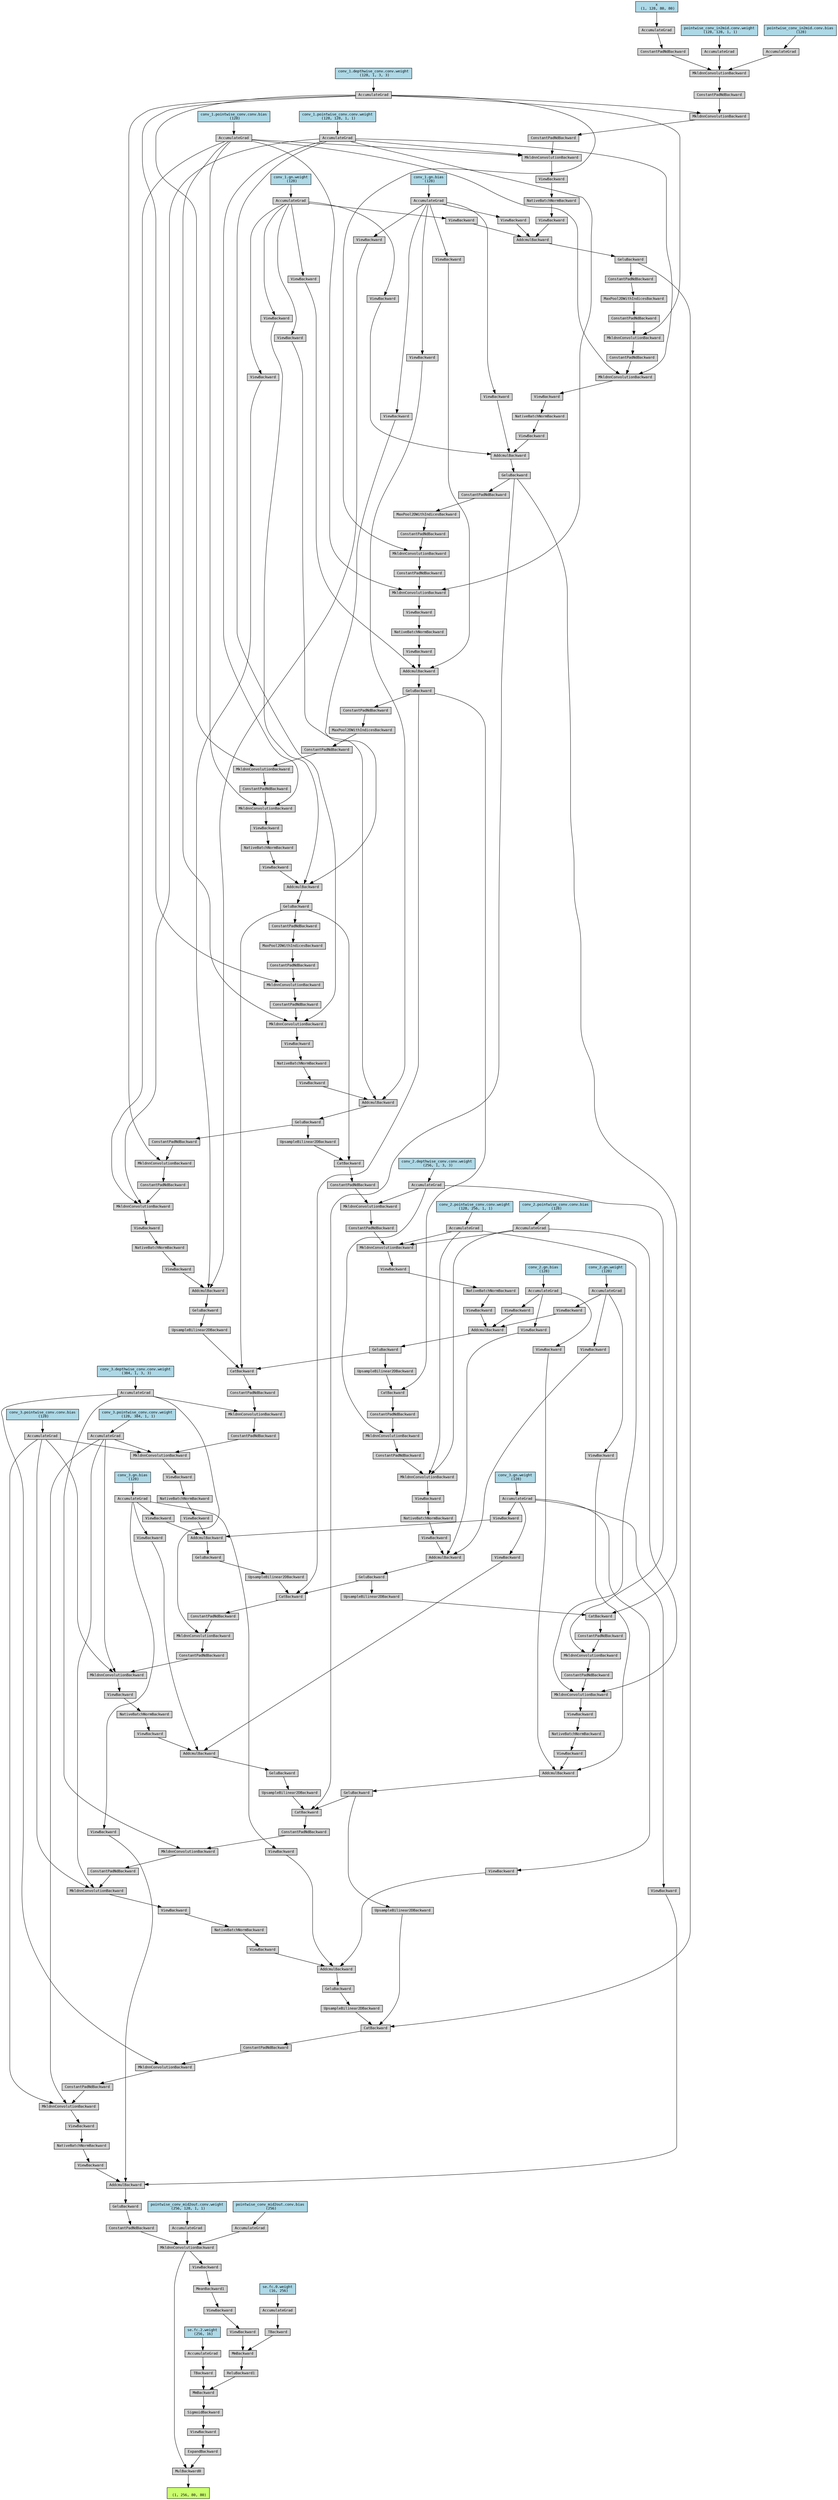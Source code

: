 digraph {
	graph [size="77.55,77.55"]
	node [align=left fontname=monospace fontsize=10 height=0.2 ranksep=0.1 shape=box style=filled]
	2889042930712 [label="
 (1, 256, 80, 80)" fillcolor=darkolivegreen1]
	2889042896600 [label=MulBackward0]
	2889042896656 -> 2889042896600
	2889042896656 [label=MkldnnConvolutionBackward]
	2889042896768 -> 2889042896656
	2889042896768 [label=ConstantPadNdBackward]
	2889042896992 -> 2889042896768
	2889042896992 [label=GeluBackward]
	2889042897104 -> 2889042896992
	2889042897104 [label=AddcmulBackward]
	2889042897216 -> 2889042897104
	2889042897216 [label=ViewBackward]
	2889042897440 -> 2889042897216
	2889042928192 [label="conv_3.gn.bias
 (128)" fillcolor=lightblue]
	2889042928192 -> 2889042897440
	2889042897440 [label=AccumulateGrad]
	2889042897272 -> 2889042897104
	2889042897272 [label=ViewBackward]
	2889042897496 -> 2889042897272
	2889042897496 [label=NativeBatchNormBackward]
	2889042897608 -> 2889042897496
	2889042897608 [label=ViewBackward]
	2889042897720 -> 2889042897608
	2889042897720 [label=MkldnnConvolutionBackward]
	2889042897832 -> 2889042897720
	2889042897832 [label=ConstantPadNdBackward]
	2889042898056 -> 2889042897832
	2889042898056 [label=MkldnnConvolutionBackward]
	2889042898168 -> 2889042898056
	2889042898168 [label=ConstantPadNdBackward]
	2889042898336 -> 2889042898168
	2889042898336 [label=CatBackward]
	2889042898448 -> 2889042898336
	2889042898448 [label=GeluBackward]
	2889042898672 -> 2889042898448
	2889042898672 [label=AddcmulBackward]
	2889042898784 -> 2889042898672
	2889042898784 [label=ViewBackward]
	2889043013760 -> 2889042898784
	2889042803520 [label="conv_1.gn.bias
 (128)" fillcolor=lightblue]
	2889042803520 -> 2889043013760
	2889043013760 [label=AccumulateGrad]
	2889042898840 -> 2889042898672
	2889042898840 [label=ViewBackward]
	2889043013816 -> 2889042898840
	2889043013816 [label=NativeBatchNormBackward]
	2889043013928 -> 2889043013816
	2889043013928 [label=ViewBackward]
	2889043014040 -> 2889043013928
	2889043014040 [label=MkldnnConvolutionBackward]
	2889043014208 -> 2889043014040
	2889043014208 [label=ConstantPadNdBackward]
	2889043014432 -> 2889043014208
	2889043014432 [label=MkldnnConvolutionBackward]
	2889043014600 -> 2889043014432
	2889043014600 [label=ConstantPadNdBackward]
	2889043014768 -> 2889043014600
	2889043014768 [label=MkldnnConvolutionBackward]
	2889043014936 -> 2889043014768
	2889043014936 [label=ConstantPadNdBackward]
	2889043015160 -> 2889043014936
	2889042928696 [label="x
 (1, 128, 80, 80)" fillcolor=lightblue]
	2889042928696 -> 2889043015160
	2889043015160 [label=AccumulateGrad]
	2889043014992 -> 2889043014768
	2889042802080 [label="pointwise_conv_in2mid.conv.weight
 (128, 128, 1, 1)" fillcolor=lightblue]
	2889042802080 -> 2889043014992
	2889043014992 [label=AccumulateGrad]
	2889043015048 -> 2889043014768
	2889042802152 [label="pointwise_conv_in2mid.conv.bias
 (128)" fillcolor=lightblue]
	2889042802152 -> 2889043015048
	2889043015048 [label=AccumulateGrad]
	2889043014656 -> 2889043014432
	2889042802944 [label="conv_1.depthwise_conv.conv.weight
 (128, 1, 3, 3)" fillcolor=lightblue]
	2889042802944 -> 2889043014656
	2889043014656 [label=AccumulateGrad]
	2889043014264 -> 2889043014040
	2889042803160 [label="conv_1.pointwise_conv.conv.weight
 (128, 128, 1, 1)" fillcolor=lightblue]
	2889042803160 -> 2889043014264
	2889043014264 [label=AccumulateGrad]
	2889043014320 -> 2889043014040
	2889042803232 [label="conv_1.pointwise_conv.conv.bias
 (128)" fillcolor=lightblue]
	2889042803232 -> 2889043014320
	2889043014320 [label=AccumulateGrad]
	2889042898896 -> 2889042898672
	2889042898896 [label=ViewBackward]
	2889043013872 -> 2889042898896
	2889042803376 [label="conv_1.gn.weight
 (128)" fillcolor=lightblue]
	2889042803376 -> 2889043013872
	2889043013872 [label=AccumulateGrad]
	2889042898504 -> 2889042898336
	2889042898504 [label=UpsampleBilinear2DBackward]
	2889042898728 -> 2889042898504
	2889042898728 [label=GeluBackward]
	2889043013984 -> 2889042898728
	2889043013984 [label=AddcmulBackward]
	2889043014376 -> 2889043013984
	2889043014376 [label=ViewBackward]
	2889043014824 -> 2889043014376
	2889042804384 [label="conv_2.gn.bias
 (128)" fillcolor=lightblue]
	2889042804384 -> 2889043014824
	2889043014824 [label=AccumulateGrad]
	2889043014712 -> 2889043013984
	2889043014712 [label=ViewBackward]
	2889043015384 -> 2889043014712
	2889043015384 [label=NativeBatchNormBackward]
	2889043015216 -> 2889043015384
	2889043015216 [label=ViewBackward]
	2889043015328 -> 2889043015216
	2889043015328 [label=MkldnnConvolutionBackward]
	2889043015608 -> 2889043015328
	2889043015608 [label=ConstantPadNdBackward]
	2889043015832 -> 2889043015608
	2889043015832 [label=MkldnnConvolutionBackward]
	2889043015944 -> 2889043015832
	2889043015944 [label=ConstantPadNdBackward]
	2889043016112 -> 2889043015944
	2889043016112 [label=CatBackward]
	2889043016224 -> 2889043016112
	2889043016224 [label=GeluBackward]
	2889043016392 -> 2889043016224
	2889043016392 [label=AddcmulBackward]
	2889043016560 -> 2889043016392
	2889043016560 [label=ViewBackward]
	2889043013760 -> 2889043016560
	2889043016616 -> 2889043016392
	2889043016616 [label=ViewBackward]
	2889043016784 -> 2889043016616
	2889043016784 [label=NativeBatchNormBackward]
	2889043016952 -> 2889043016784
	2889043016952 [label=ViewBackward]
	2889043017064 -> 2889043016952
	2889043017064 [label=MkldnnConvolutionBackward]
	2889043017232 -> 2889043017064
	2889043017232 [label=ConstantPadNdBackward]
	2889043017344 -> 2889043017232
	2889043017344 [label=MkldnnConvolutionBackward]
	2889043017512 -> 2889043017344
	2889043017512 [label=ConstantPadNdBackward]
	2889043017624 -> 2889043017512
	2889043017624 [label=MaxPool2DWithIndicesBackward]
	2889043026048 -> 2889043017624
	2889043026048 [label=ConstantPadNdBackward]
	2889042898448 -> 2889043026048
	2889043014656 -> 2889043017344
	2889043014264 -> 2889043017064
	2889043014320 -> 2889043017064
	2889043016672 -> 2889043016392
	2889043016672 [label=ViewBackward]
	2889043013872 -> 2889043016672
	2889043016280 -> 2889043016112
	2889043016280 [label=UpsampleBilinear2DBackward]
	2889043016448 -> 2889043016280
	2889043016448 [label=GeluBackward]
	2889043016896 -> 2889043016448
	2889043016896 [label=AddcmulBackward]
	2889043017120 -> 2889043016896
	2889043017120 [label=ViewBackward]
	2889043014824 -> 2889043017120
	2889043017288 -> 2889043016896
	2889043017288 [label=ViewBackward]
	2889043017680 -> 2889043017288
	2889043017680 [label=NativeBatchNormBackward]
	2889043026216 -> 2889043017680
	2889043026216 [label=ViewBackward]
	2889043026384 -> 2889043026216
	2889043026384 [label=MkldnnConvolutionBackward]
	2889043026496 -> 2889043026384
	2889043026496 [label=ConstantPadNdBackward]
	2889043026608 -> 2889043026496
	2889043026608 [label=MkldnnConvolutionBackward]
	2889043026720 -> 2889043026608
	2889043026720 [label=ConstantPadNdBackward]
	2889043026832 -> 2889043026720
	2889043026832 [label=CatBackward]
	2889043026944 -> 2889043026832
	2889043026944 [label=GeluBackward]
	2889043027112 -> 2889043026944
	2889043027112 [label=AddcmulBackward]
	2889043027224 -> 2889043027112
	2889043027224 [label=ViewBackward]
	2889043013760 -> 2889043027224
	2889043027280 -> 2889043027112
	2889043027280 [label=ViewBackward]
	2889043027448 -> 2889043027280
	2889043027448 [label=NativeBatchNormBackward]
	2889043027616 -> 2889043027448
	2889043027616 [label=ViewBackward]
	2889043027728 -> 2889043027616
	2889043027728 [label=MkldnnConvolutionBackward]
	2889043027896 -> 2889043027728
	2889043027896 [label=ConstantPadNdBackward]
	2889043028008 -> 2889043027896
	2889043028008 [label=MkldnnConvolutionBackward]
	2889043028176 -> 2889043028008
	2889043028176 [label=ConstantPadNdBackward]
	2889043028288 -> 2889043028176
	2889043028288 [label=MaxPool2DWithIndicesBackward]
	2889043028456 -> 2889043028288
	2889043028456 [label=ConstantPadNdBackward]
	2889043016224 -> 2889043028456
	2889043014656 -> 2889043028008
	2889043014264 -> 2889043027728
	2889043014320 -> 2889043027728
	2889043027336 -> 2889043027112
	2889043027336 [label=ViewBackward]
	2889043013872 -> 2889043027336
	2889043027000 -> 2889043026832
	2889043027000 [label=UpsampleBilinear2DBackward]
	2889043027168 -> 2889043027000
	2889043027168 [label=GeluBackward]
	2889043027560 -> 2889043027168
	2889043027560 [label=AddcmulBackward]
	2889043027784 -> 2889043027560
	2889043027784 [label=ViewBackward]
	2889043014824 -> 2889043027784
	2889043027952 -> 2889043027560
	2889043027952 [label=ViewBackward]
	2889043028344 -> 2889043027952
	2889043028344 [label=NativeBatchNormBackward]
	2889043028624 -> 2889043028344
	2889043028624 [label=ViewBackward]
	2889043028792 -> 2889043028624
	2889043028792 [label=MkldnnConvolutionBackward]
	2889043028904 -> 2889043028792
	2889043028904 [label=ConstantPadNdBackward]
	2889043029016 -> 2889043028904
	2889043029016 [label=MkldnnConvolutionBackward]
	2889043029128 -> 2889043029016
	2889043029128 [label=ConstantPadNdBackward]
	2889043029240 -> 2889043029128
	2889043029240 [label=CatBackward]
	2889043029352 -> 2889043029240
	2889043029352 [label=GeluBackward]
	2889043029520 -> 2889043029352
	2889043029520 [label=AddcmulBackward]
	2889043029632 -> 2889043029520
	2889043029632 [label=ViewBackward]
	2889043013760 -> 2889043029632
	2889043029688 -> 2889043029520
	2889043029688 [label=ViewBackward]
	2889043029856 -> 2889043029688
	2889043029856 [label=NativeBatchNormBackward]
	2889043046472 -> 2889043029856
	2889043046472 [label=ViewBackward]
	2889043046584 -> 2889043046472
	2889043046584 [label=MkldnnConvolutionBackward]
	2889043046752 -> 2889043046584
	2889043046752 [label=ConstantPadNdBackward]
	2889043046864 -> 2889043046752
	2889043046864 [label=MkldnnConvolutionBackward]
	2889043047032 -> 2889043046864
	2889043047032 [label=ConstantPadNdBackward]
	2889043047144 -> 2889043047032
	2889043047144 [label=MaxPool2DWithIndicesBackward]
	2889043047312 -> 2889043047144
	2889043047312 [label=ConstantPadNdBackward]
	2889043026944 -> 2889043047312
	2889043014656 -> 2889043046864
	2889043014264 -> 2889043046584
	2889043014320 -> 2889043046584
	2889043029744 -> 2889043029520
	2889043029744 [label=ViewBackward]
	2889043013872 -> 2889043029744
	2889043029408 -> 2889043029240
	2889043029408 [label=UpsampleBilinear2DBackward]
	2889043029576 -> 2889043029408
	2889043029576 [label=GeluBackward]
	2889043029968 -> 2889043029576
	2889043029968 [label=AddcmulBackward]
	2889043046640 -> 2889043029968
	2889043046640 [label=ViewBackward]
	2889043013760 -> 2889043046640
	2889043046808 -> 2889043029968
	2889043046808 [label=ViewBackward]
	2889043047200 -> 2889043046808
	2889043047200 [label=NativeBatchNormBackward]
	2889043047480 -> 2889043047200
	2889043047480 [label=ViewBackward]
	2889043047648 -> 2889043047480
	2889043047648 [label=MkldnnConvolutionBackward]
	2889043047760 -> 2889043047648
	2889043047760 [label=ConstantPadNdBackward]
	2889043047872 -> 2889043047760
	2889043047872 [label=MkldnnConvolutionBackward]
	2889043047984 -> 2889043047872
	2889043047984 [label=ConstantPadNdBackward]
	2889043048096 -> 2889043047984
	2889043048096 [label=MaxPool2DWithIndicesBackward]
	2889043048208 -> 2889043048096
	2889043048208 [label=ConstantPadNdBackward]
	2889043029352 -> 2889043048208
	2889043014656 -> 2889043047872
	2889043014264 -> 2889043047648
	2889043014320 -> 2889043047648
	2889043046920 -> 2889043029968
	2889043046920 [label=ViewBackward]
	2889043013872 -> 2889043046920
	2889043016000 -> 2889043029016
	2889042803808 [label="conv_2.depthwise_conv.conv.weight
 (256, 1, 3, 3)" fillcolor=lightblue]
	2889042803808 -> 2889043016000
	2889043016000 [label=AccumulateGrad]
	2889043015664 -> 2889043028792
	2889042804024 [label="conv_2.pointwise_conv.conv.weight
 (128, 256, 1, 1)" fillcolor=lightblue]
	2889042804024 -> 2889043015664
	2889043015664 [label=AccumulateGrad]
	2889043015720 -> 2889043028792
	2889042804096 [label="conv_2.pointwise_conv.conv.bias
 (128)" fillcolor=lightblue]
	2889042804096 -> 2889043015720
	2889043015720 [label=AccumulateGrad]
	2889043028064 -> 2889043027560
	2889043028064 [label=ViewBackward]
	2889043028512 -> 2889043028064
	2889042804240 [label="conv_2.gn.weight
 (128)" fillcolor=lightblue]
	2889042804240 -> 2889043028512
	2889043028512 [label=AccumulateGrad]
	2889043016000 -> 2889043026608
	2889043015664 -> 2889043026384
	2889043015720 -> 2889043026384
	2889043017400 -> 2889043016896
	2889043017400 [label=ViewBackward]
	2889043028512 -> 2889043017400
	2889043016000 -> 2889043015832
	2889043015664 -> 2889043015328
	2889043015720 -> 2889043015328
	2889043015104 -> 2889043013984
	2889043015104 [label=ViewBackward]
	2889043028512 -> 2889043015104
	2889042898560 -> 2889042898336
	2889042898560 [label=UpsampleBilinear2DBackward]
	2889043013704 -> 2889042898560
	2889043013704 [label=GeluBackward]
	2889043014488 -> 2889043013704
	2889043014488 [label=AddcmulBackward]
	2889043015496 -> 2889043014488
	2889043015496 [label=ViewBackward]
	2889042897440 -> 2889043015496
	2889043015552 -> 2889043014488
	2889043015552 [label=ViewBackward]
	2889043016056 -> 2889043015552
	2889043016056 [label=NativeBatchNormBackward]
	2889043016336 -> 2889043016056
	2889043016336 [label=ViewBackward]
	2889043017008 -> 2889043016336
	2889043017008 [label=MkldnnConvolutionBackward]
	2889043026104 -> 2889043017008
	2889043026104 [label=ConstantPadNdBackward]
	2889043026440 -> 2889043026104
	2889043026440 [label=MkldnnConvolutionBackward]
	2889043026664 -> 2889043026440
	2889043026664 [label=ConstantPadNdBackward]
	2889043026888 -> 2889043026664
	2889043026888 [label=CatBackward]
	2889043016224 -> 2889043026888
	2889042898728 -> 2889043026888
	2889043027392 -> 2889043026888
	2889043027392 [label=UpsampleBilinear2DBackward]
	2889043028232 -> 2889043027392
	2889043028232 [label=GeluBackward]
	2889043028848 -> 2889043028232
	2889043028848 [label=AddcmulBackward]
	2889043029184 -> 2889043028848
	2889043029184 [label=ViewBackward]
	2889042897440 -> 2889043029184
	2889043029464 -> 2889043028848
	2889043029464 [label=ViewBackward]
	2889043029800 -> 2889043029464
	2889043029800 [label=NativeBatchNormBackward]
	2889043047088 -> 2889043029800
	2889043047088 [label=ViewBackward]
	2889043047592 -> 2889043047088
	2889043047592 [label=MkldnnConvolutionBackward]
	2889043047816 -> 2889043047592
	2889043047816 [label=ConstantPadNdBackward]
	2889043048040 -> 2889043047816
	2889043048040 [label=MkldnnConvolutionBackward]
	2889043048264 -> 2889043048040
	2889043048264 [label=ConstantPadNdBackward]
	2889043048432 -> 2889043048264
	2889043048432 [label=CatBackward]
	2889043026944 -> 2889043048432
	2889043016448 -> 2889043048432
	2889043048544 -> 2889043048432
	2889043048544 [label=UpsampleBilinear2DBackward]
	2889043048656 -> 2889043048544
	2889043048656 [label=GeluBackward]
	2889043048768 -> 2889043048656
	2889043048768 [label=AddcmulBackward]
	2889043048880 -> 2889043048768
	2889043048880 [label=ViewBackward]
	2889042897440 -> 2889043048880
	2889043048936 -> 2889043048768
	2889043048936 [label=ViewBackward]
	2889043049104 -> 2889043048936
	2889043049104 [label=NativeBatchNormBackward]
	2889043049216 -> 2889043049104
	2889043049216 [label=ViewBackward]
	2889043049328 -> 2889043049216
	2889043049328 [label=MkldnnConvolutionBackward]
	2889043049440 -> 2889043049328
	2889043049440 [label=ConstantPadNdBackward]
	2889043049552 -> 2889043049440
	2889043049552 [label=MkldnnConvolutionBackward]
	2889043049664 -> 2889043049552
	2889043049664 [label=ConstantPadNdBackward]
	2889043049776 -> 2889043049664
	2889043049776 [label=CatBackward]
	2889043029352 -> 2889043049776
	2889043027168 -> 2889043049776
	2889043049888 -> 2889043049776
	2889043049888 [label=UpsampleBilinear2DBackward]
	2889043050000 -> 2889043049888
	2889043050000 [label=GeluBackward]
	2889043050112 -> 2889043050000
	2889043050112 [label=AddcmulBackward]
	2889043050224 -> 2889043050112
	2889043050224 [label=ViewBackward]
	2889043013760 -> 2889043050224
	2889043050280 -> 2889043050112
	2889043050280 [label=ViewBackward]
	2889043050448 -> 2889043050280
	2889043050448 [label=NativeBatchNormBackward]
	2889043062912 -> 2889043050448
	2889043062912 [label=ViewBackward]
	2889043063024 -> 2889043062912
	2889043063024 [label=MkldnnConvolutionBackward]
	2889043063136 -> 2889043063024
	2889043063136 [label=ConstantPadNdBackward]
	2889043063248 -> 2889043063136
	2889043063248 [label=MkldnnConvolutionBackward]
	2889043063360 -> 2889043063248
	2889043063360 [label=ConstantPadNdBackward]
	2889043029576 -> 2889043063360
	2889043014656 -> 2889043063248
	2889043014264 -> 2889043063024
	2889043014320 -> 2889043063024
	2889043050336 -> 2889043050112
	2889043050336 [label=ViewBackward]
	2889043013872 -> 2889043050336
	2889042898224 -> 2889043049552
	2889042804672 [label="conv_3.depthwise_conv.conv.weight
 (384, 1, 3, 3)" fillcolor=lightblue]
	2889042804672 -> 2889042898224
	2889042898224 [label=AccumulateGrad]
	2889042897888 -> 2889043049328
	2889042927832 [label="conv_3.pointwise_conv.conv.weight
 (128, 384, 1, 1)" fillcolor=lightblue]
	2889042927832 -> 2889042897888
	2889042897888 [label=AccumulateGrad]
	2889042897944 -> 2889043049328
	2889042927904 [label="conv_3.pointwise_conv.conv.bias
 (128)" fillcolor=lightblue]
	2889042927904 -> 2889042897944
	2889042897944 [label=AccumulateGrad]
	2889043048992 -> 2889043048768
	2889043048992 [label=ViewBackward]
	2889043049160 -> 2889043048992
	2889042928048 [label="conv_3.gn.weight
 (128)" fillcolor=lightblue]
	2889042928048 -> 2889043049160
	2889043049160 [label=AccumulateGrad]
	2889042898224 -> 2889043048040
	2889042897888 -> 2889043047592
	2889042897944 -> 2889043047592
	2889043029072 -> 2889043028848
	2889043029072 [label=ViewBackward]
	2889043049160 -> 2889043029072
	2889042898224 -> 2889043026440
	2889042897888 -> 2889043017008
	2889042897944 -> 2889043017008
	2889043015776 -> 2889043014488
	2889043015776 [label=ViewBackward]
	2889043049160 -> 2889043015776
	2889042898224 -> 2889042898056
	2889042897888 -> 2889042897720
	2889042897944 -> 2889042897720
	2889042897328 -> 2889042897104
	2889042897328 [label=ViewBackward]
	2889043049160 -> 2889042897328
	2889042896824 -> 2889042896656
	2889042802296 [label="pointwise_conv_mid2out.conv.weight
 (256, 128, 1, 1)" fillcolor=lightblue]
	2889042802296 -> 2889042896824
	2889042896824 [label=AccumulateGrad]
	2889042896880 -> 2889042896656
	2889042802440 [label="pointwise_conv_mid2out.conv.bias
 (256)" fillcolor=lightblue]
	2889042802440 -> 2889042896880
	2889042896880 [label=AccumulateGrad]
	2889042896712 -> 2889042896600
	2889042896712 [label=ExpandBackward]
	2889042896936 -> 2889042896712
	2889042896936 [label=ViewBackward]
	2889042897384 -> 2889042896936
	2889042897384 [label=SigmoidBackward]
	2889042897552 -> 2889042897384
	2889042897552 [label=MmBackward]
	2889042897776 -> 2889042897552
	2889042897776 [label=ReluBackward1]
	2889042898280 -> 2889042897776
	2889042898280 [label=MmBackward]
	2889042898616 -> 2889042898280
	2889042898616 [label=ViewBackward]
	2889043015888 -> 2889042898616
	2889043015888 [label=ViewBackward]
	2889043016728 -> 2889043015888
	2889043016728 [label=MeanBackward1]
	2889043026328 -> 2889043016728
	2889043026328 [label=ViewBackward]
	2889042896656 -> 2889043026328
	2889043014096 -> 2889042898280
	2889043014096 [label=TBackward]
	2889043016168 -> 2889043014096
	2889042928336 [label="se.fc.0.weight
 (16, 256)" fillcolor=lightblue]
	2889042928336 -> 2889043016168
	2889043016168 [label=AccumulateGrad]
	2889042898000 -> 2889042897552
	2889042898000 [label=TBackward]
	2889042898392 -> 2889042898000
	2889042928552 [label="se.fc.2.weight
 (256, 16)" fillcolor=lightblue]
	2889042928552 -> 2889042898392
	2889042898392 [label=AccumulateGrad]
	2889042896600 -> 2889042930712
}
